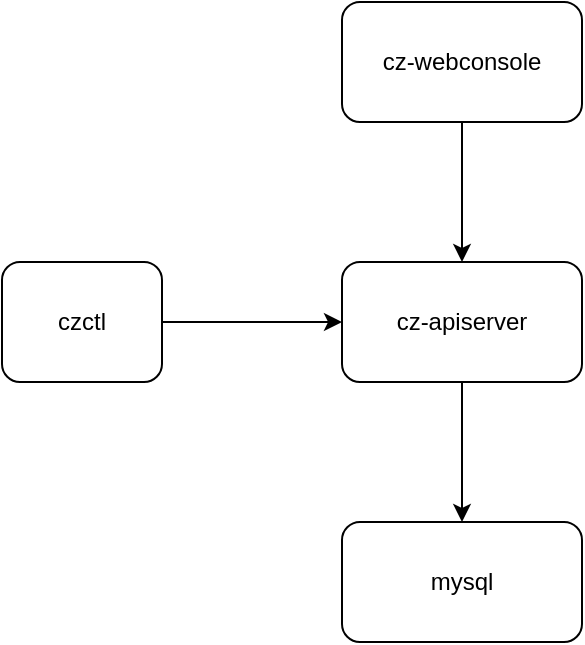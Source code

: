 <mxfile version="20.0.3" type="github">
  <diagram id="2BiCSxZXx3wYr7SwjjUB" name="第 1 页">
    <mxGraphModel dx="1186" dy="678" grid="1" gridSize="10" guides="1" tooltips="1" connect="1" arrows="1" fold="1" page="1" pageScale="1" pageWidth="827" pageHeight="1169" math="0" shadow="0">
      <root>
        <mxCell id="0" />
        <mxCell id="1" parent="0" />
        <mxCell id="HiWNv9KhUgKpVo7JpGJ2-5" value="" style="edgeStyle=orthogonalEdgeStyle;rounded=0;orthogonalLoop=1;jettySize=auto;html=1;" edge="1" parent="1" source="nIXb4At4_kp5Q2DNmKUw-1" target="HiWNv9KhUgKpVo7JpGJ2-3">
          <mxGeometry relative="1" as="geometry" />
        </mxCell>
        <mxCell id="nIXb4At4_kp5Q2DNmKUw-1" value="cz-apiserver" style="rounded=1;whiteSpace=wrap;html=1;" parent="1" vertex="1">
          <mxGeometry x="290" y="270" width="120" height="60" as="geometry" />
        </mxCell>
        <mxCell id="HiWNv9KhUgKpVo7JpGJ2-4" value="" style="edgeStyle=orthogonalEdgeStyle;rounded=0;orthogonalLoop=1;jettySize=auto;html=1;" edge="1" parent="1" source="nIXb4At4_kp5Q2DNmKUw-2" target="nIXb4At4_kp5Q2DNmKUw-1">
          <mxGeometry relative="1" as="geometry" />
        </mxCell>
        <mxCell id="nIXb4At4_kp5Q2DNmKUw-2" value="czctl" style="rounded=1;whiteSpace=wrap;html=1;" parent="1" vertex="1">
          <mxGeometry x="120" y="270" width="80" height="60" as="geometry" />
        </mxCell>
        <mxCell id="HiWNv9KhUgKpVo7JpGJ2-2" value="" style="edgeStyle=orthogonalEdgeStyle;rounded=0;orthogonalLoop=1;jettySize=auto;html=1;" edge="1" parent="1" source="HiWNv9KhUgKpVo7JpGJ2-1" target="nIXb4At4_kp5Q2DNmKUw-1">
          <mxGeometry relative="1" as="geometry" />
        </mxCell>
        <mxCell id="HiWNv9KhUgKpVo7JpGJ2-1" value="cz-webconsole" style="rounded=1;whiteSpace=wrap;html=1;" vertex="1" parent="1">
          <mxGeometry x="290" y="140" width="120" height="60" as="geometry" />
        </mxCell>
        <mxCell id="HiWNv9KhUgKpVo7JpGJ2-3" value="mysql" style="rounded=1;whiteSpace=wrap;html=1;" vertex="1" parent="1">
          <mxGeometry x="290" y="400" width="120" height="60" as="geometry" />
        </mxCell>
      </root>
    </mxGraphModel>
  </diagram>
</mxfile>
